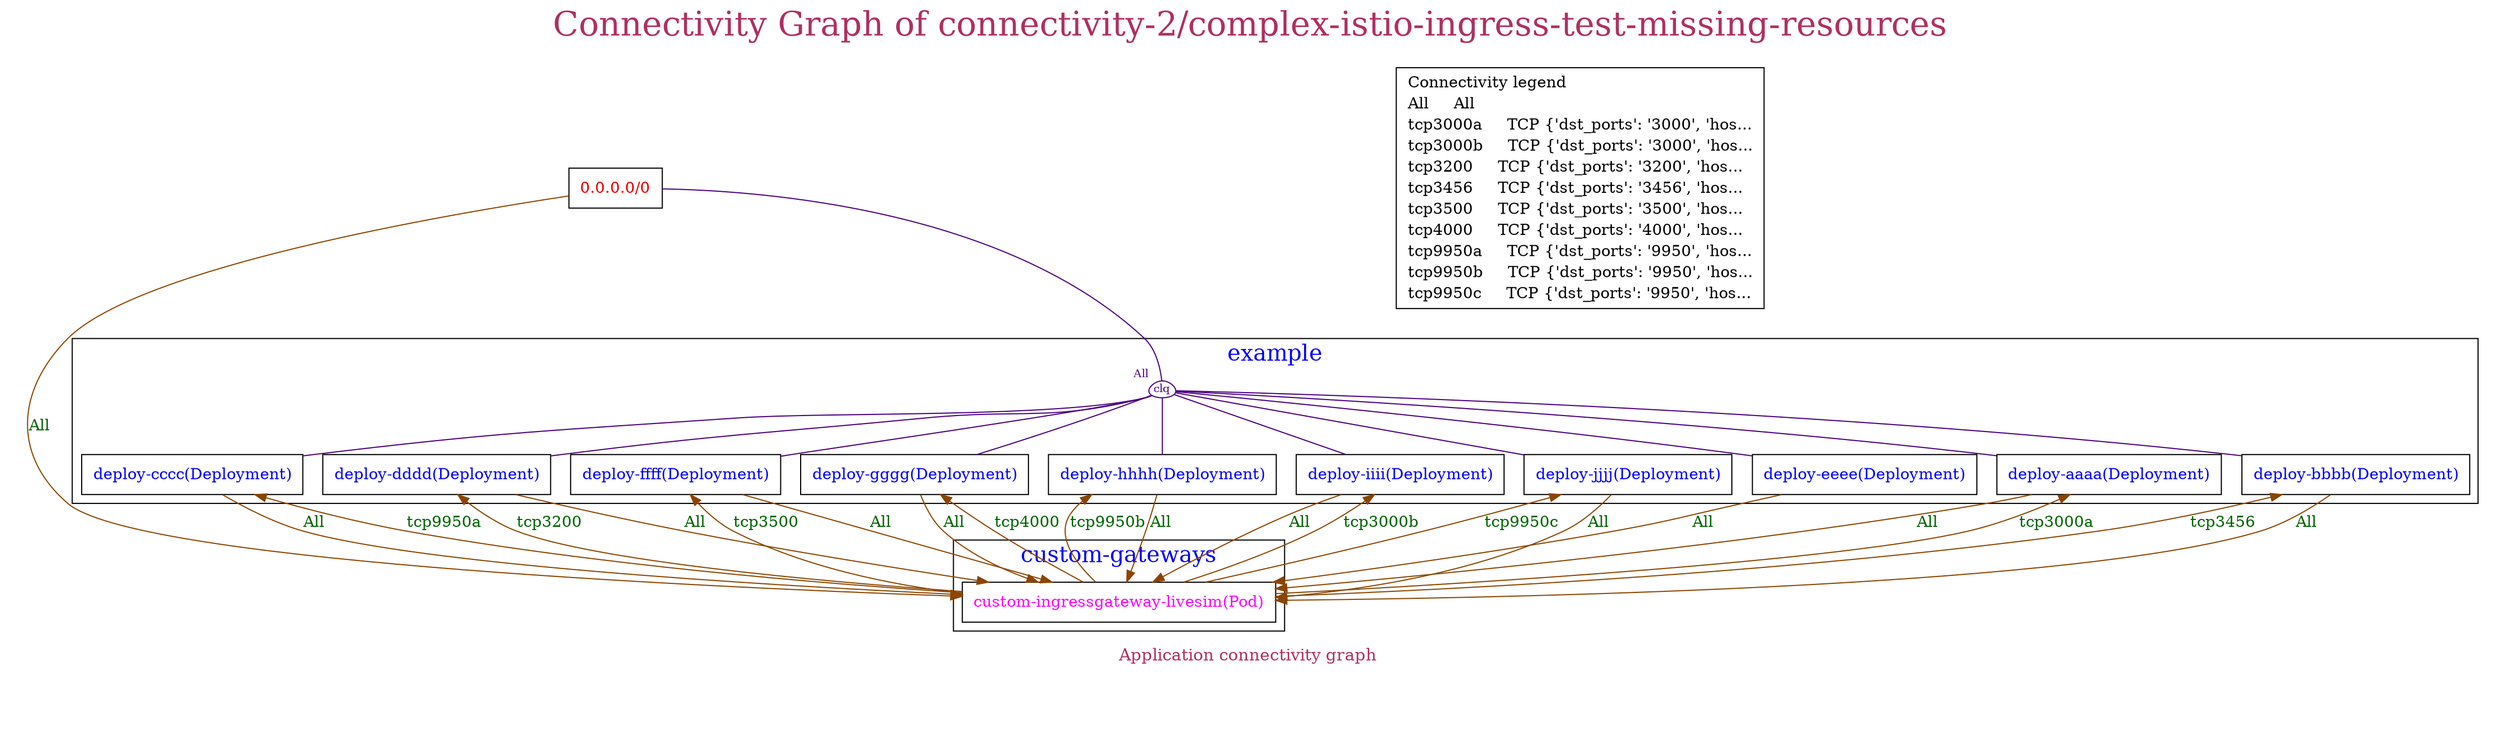 // The Connectivity Graph of connectivity-2/complex-istio-ingress-test-missing-resources
digraph {
	label="Connectivity Graph of connectivity-2/complex-istio-ingress-test-missing-resources"	labelloc = "t"
	fontsize=30
	fontcolor=maroon
	subgraph cluster_map_explanation {
	dict_box [label=<<table border="0" cellspacing="0"><tr><td  align="text">Connectivity legend<br align="left" /></td></tr><tr><td align="text" tooltip="All" href="bogus">All     All<br align="left" /></td></tr><tr><td align="text" tooltip="TCP {'dst_ports': '3000', 'hosts': 'aaaa.y.z'},{'dst_ports': '3000', 'hosts': 'ooo.y.z', 'paths': '/aaaa(/*)?'}" href="bogus">tcp3000a     TCP {'dst_ports': '3000', 'hos...<br align="left" /></td></tr><tr><td align="text" tooltip="TCP {'dst_ports': '3000', 'hosts': 'iiii.y.z'},{'dst_ports': '3000', 'hosts': 'ooo.y.z', 'paths': '/iiii(/*)?'}" href="bogus">tcp3000b     TCP {'dst_ports': '3000', 'hos...<br align="left" /></td></tr><tr><td align="text" tooltip="TCP {'dst_ports': '3200', 'hosts': 'dddd.y.z'},{'dst_ports': '3200', 'hosts': 'ooo.y.z', 'paths': '/dddd(/*)?'}" href="bogus">tcp3200     TCP {'dst_ports': '3200', 'hos...<br align="left" /></td></tr><tr><td align="text" tooltip="TCP {'dst_ports': '3456', 'hosts': 'bbbb.y.z'},{'dst_ports': '3456', 'hosts': 'ooo.y.z', 'paths': '/bbbb(/*)?'}" href="bogus">tcp3456     TCP {'dst_ports': '3456', 'hos...<br align="left" /></td></tr><tr><td align="text" tooltip="TCP {'dst_ports': '3500', 'hosts': 'ffff.y.z'},{'dst_ports': '3500', 'hosts': 'ooo.y.z', 'paths': '/ffff(/*)?'}" href="bogus">tcp3500     TCP {'dst_ports': '3500', 'hos...<br align="left" /></td></tr><tr><td align="text" tooltip="TCP {'dst_ports': '4000', 'hosts': 'gggg.y.z'},{'dst_ports': '4000', 'hosts': 'ooo.y.z', 'paths': '/gggg(/*)?'}" href="bogus">tcp4000     TCP {'dst_ports': '4000', 'hos...<br align="left" /></td></tr><tr><td align="text" tooltip="TCP {'dst_ports': '9950', 'hosts': 'cccc.y.z'},{'dst_ports': '9950', 'hosts': 'ooo.y.z', 'paths': '/cccc(/*)?'}" href="bogus">tcp9950a     TCP {'dst_ports': '9950', 'hos...<br align="left" /></td></tr><tr><td align="text" tooltip="TCP {'dst_ports': '9950', 'hosts': 'hhhh.y.z'},{'dst_ports': '9950', 'hosts': 'ooo.y.z', 'paths': '/hhhh(/*)?'}" href="bogus">tcp9950b     TCP {'dst_ports': '9950', 'hos...<br align="left" /></td></tr><tr><td align="text" tooltip="TCP {'dst_ports': '9950', 'hosts': 'jjjj.y.z'},{'dst_ports': '9950', 'hosts': 'ooo.y.z', 'paths': '/jjjj(/*)?'}" href="bogus">tcp9950c     TCP {'dst_ports': '9950', 'hos...<br align="left" /></td></tr></table>> shape=box]
	"0.0.0.0/0" [label=<<table border="0" cellspacing="0"><tr><td>0.0.0.0/0</td></tr></table>> shape=box fontcolor=red2 tooltip="IP Block"]
subgraph cluster_custom_gateways_namespace{
	label="custom-gateways"
	fontsize=20
	fontcolor=blue
	tooltip="Namespace"
	"custom-gateways/custom-ingressgateway-livesim(Pod)" [label=<<table border="0" cellspacing="0"><tr><td>custom-ingressgateway-livesim(Pod)</td></tr></table>> shape=box fontcolor=magenta tooltip="Automatically added workload"]
}
subgraph cluster_example_namespace{
	label="example"
	fontsize=20
	fontcolor=blue
	tooltip="Namespace"
	"clique_0" [shape=egg fontcolor=indigo color=indigo width=0.2 height=0.2 label=clq fontsize=10 margin=0  xlabel="All" tooltip="Traffic allowed between any two workloads connected to the CLIQUE:
All"]
	"example/deploy-aaaa(Deployment)" [label=<<table border="0" cellspacing="0"><tr><td>deploy-aaaa(Deployment)</td></tr></table>> shape=box fontcolor=blue tooltip="Workload"]
	"example/deploy-bbbb(Deployment)" [label=<<table border="0" cellspacing="0"><tr><td>deploy-bbbb(Deployment)</td></tr></table>> shape=box fontcolor=blue tooltip="Workload"]
	"example/deploy-cccc(Deployment)" [label=<<table border="0" cellspacing="0"><tr><td>deploy-cccc(Deployment)</td></tr></table>> shape=box fontcolor=blue tooltip="Workload"]
	"example/deploy-dddd(Deployment)" [label=<<table border="0" cellspacing="0"><tr><td>deploy-dddd(Deployment)</td></tr></table>> shape=box fontcolor=blue tooltip="Workload"]
	"example/deploy-eeee(Deployment)" [label=<<table border="0" cellspacing="0"><tr><td>deploy-eeee(Deployment)</td></tr></table>> shape=box fontcolor=blue tooltip="Workload"]
	"example/deploy-ffff(Deployment)" [label=<<table border="0" cellspacing="0"><tr><td>deploy-ffff(Deployment)</td></tr></table>> shape=box fontcolor=blue tooltip="Workload"]
	"example/deploy-gggg(Deployment)" [label=<<table border="0" cellspacing="0"><tr><td>deploy-gggg(Deployment)</td></tr></table>> shape=box fontcolor=blue tooltip="Workload"]
	"example/deploy-hhhh(Deployment)" [label=<<table border="0" cellspacing="0"><tr><td>deploy-hhhh(Deployment)</td></tr></table>> shape=box fontcolor=blue tooltip="Workload"]
	"example/deploy-iiii(Deployment)" [label=<<table border="0" cellspacing="0"><tr><td>deploy-iiii(Deployment)</td></tr></table>> shape=box fontcolor=blue tooltip="Workload"]
	"example/deploy-jjjj(Deployment)" [label=<<table border="0" cellspacing="0"><tr><td>deploy-jjjj(Deployment)</td></tr></table>> shape=box fontcolor=blue tooltip="Workload"]
}
	"0.0.0.0/0" -> "clique_0"[  color=indigo fontcolor=darkgreen dir=both arrowhead=none arrowtail=none]
	"0.0.0.0/0" -> "custom-gateways/custom-ingressgateway-livesim(Pod)"[label="All" labeltooltip="All" color=darkorange4 fontcolor=darkgreen dir=both arrowhead=normal arrowtail=none]
	"clique_0" -> "example/deploy-aaaa(Deployment)"[  color=indigo fontcolor=darkgreen dir=both arrowhead=none arrowtail=none]
	"clique_0" -> "example/deploy-bbbb(Deployment)"[  color=indigo fontcolor=darkgreen dir=both arrowhead=none arrowtail=none]
	"clique_0" -> "example/deploy-cccc(Deployment)"[  color=indigo fontcolor=darkgreen dir=both arrowhead=none arrowtail=none]
	"clique_0" -> "example/deploy-dddd(Deployment)"[  color=indigo fontcolor=darkgreen dir=both arrowhead=none arrowtail=none]
	"clique_0" -> "example/deploy-eeee(Deployment)"[  color=indigo fontcolor=darkgreen dir=both arrowhead=none arrowtail=none]
	"clique_0" -> "example/deploy-ffff(Deployment)"[  color=indigo fontcolor=darkgreen dir=both arrowhead=none arrowtail=none]
	"clique_0" -> "example/deploy-gggg(Deployment)"[  color=indigo fontcolor=darkgreen dir=both arrowhead=none arrowtail=none]
	"clique_0" -> "example/deploy-hhhh(Deployment)"[  color=indigo fontcolor=darkgreen dir=both arrowhead=none arrowtail=none]
	"clique_0" -> "example/deploy-iiii(Deployment)"[  color=indigo fontcolor=darkgreen dir=both arrowhead=none arrowtail=none]
	"clique_0" -> "example/deploy-jjjj(Deployment)"[  color=indigo fontcolor=darkgreen dir=both arrowhead=none arrowtail=none]
	"custom-gateways/custom-ingressgateway-livesim(Pod)" -> "example/deploy-aaaa(Deployment)"[label="tcp3000a" labeltooltip="TCP {'dst_ports': '3000', 'hosts': 'aaaa.y.z'},{'dst_ports': '3000', 'hosts': 'ooo.y.z', 'paths': '/aaaa(/*)?'}" color=darkorange4 fontcolor=darkgreen dir=both arrowhead=normal arrowtail=none]
	"custom-gateways/custom-ingressgateway-livesim(Pod)" -> "example/deploy-bbbb(Deployment)"[label="tcp3456" labeltooltip="TCP {'dst_ports': '3456', 'hosts': 'bbbb.y.z'},{'dst_ports': '3456', 'hosts': 'ooo.y.z', 'paths': '/bbbb(/*)?'}" color=darkorange4 fontcolor=darkgreen dir=both arrowhead=normal arrowtail=none]
	"custom-gateways/custom-ingressgateway-livesim(Pod)" -> "example/deploy-cccc(Deployment)"[label="tcp9950a" labeltooltip="TCP {'dst_ports': '9950', 'hosts': 'cccc.y.z'},{'dst_ports': '9950', 'hosts': 'ooo.y.z', 'paths': '/cccc(/*)?'}" color=darkorange4 fontcolor=darkgreen dir=both arrowhead=normal arrowtail=none]
	"custom-gateways/custom-ingressgateway-livesim(Pod)" -> "example/deploy-dddd(Deployment)"[label="tcp3200" labeltooltip="TCP {'dst_ports': '3200', 'hosts': 'dddd.y.z'},{'dst_ports': '3200', 'hosts': 'ooo.y.z', 'paths': '/dddd(/*)?'}" color=darkorange4 fontcolor=darkgreen dir=both arrowhead=normal arrowtail=none]
	"custom-gateways/custom-ingressgateway-livesim(Pod)" -> "example/deploy-ffff(Deployment)"[label="tcp3500" labeltooltip="TCP {'dst_ports': '3500', 'hosts': 'ffff.y.z'},{'dst_ports': '3500', 'hosts': 'ooo.y.z', 'paths': '/ffff(/*)?'}" color=darkorange4 fontcolor=darkgreen dir=both arrowhead=normal arrowtail=none]
	"custom-gateways/custom-ingressgateway-livesim(Pod)" -> "example/deploy-gggg(Deployment)"[label="tcp4000" labeltooltip="TCP {'dst_ports': '4000', 'hosts': 'gggg.y.z'},{'dst_ports': '4000', 'hosts': 'ooo.y.z', 'paths': '/gggg(/*)?'}" color=darkorange4 fontcolor=darkgreen dir=both arrowhead=normal arrowtail=none]
	"custom-gateways/custom-ingressgateway-livesim(Pod)" -> "example/deploy-hhhh(Deployment)"[label="tcp9950b" labeltooltip="TCP {'dst_ports': '9950', 'hosts': 'hhhh.y.z'},{'dst_ports': '9950', 'hosts': 'ooo.y.z', 'paths': '/hhhh(/*)?'}" color=darkorange4 fontcolor=darkgreen dir=both arrowhead=normal arrowtail=none]
	"custom-gateways/custom-ingressgateway-livesim(Pod)" -> "example/deploy-iiii(Deployment)"[label="tcp3000b" labeltooltip="TCP {'dst_ports': '3000', 'hosts': 'iiii.y.z'},{'dst_ports': '3000', 'hosts': 'ooo.y.z', 'paths': '/iiii(/*)?'}" color=darkorange4 fontcolor=darkgreen dir=both arrowhead=normal arrowtail=none]
	"custom-gateways/custom-ingressgateway-livesim(Pod)" -> "example/deploy-jjjj(Deployment)"[label="tcp9950c" labeltooltip="TCP {'dst_ports': '9950', 'hosts': 'jjjj.y.z'},{'dst_ports': '9950', 'hosts': 'ooo.y.z', 'paths': '/jjjj(/*)?'}" color=darkorange4 fontcolor=darkgreen dir=both arrowhead=normal arrowtail=none]
	"example/deploy-aaaa(Deployment)" -> "custom-gateways/custom-ingressgateway-livesim(Pod)"[label="All" labeltooltip="All" color=darkorange4 fontcolor=darkgreen dir=both arrowhead=normal arrowtail=none]
	"example/deploy-bbbb(Deployment)" -> "custom-gateways/custom-ingressgateway-livesim(Pod)"[label="All" labeltooltip="All" color=darkorange4 fontcolor=darkgreen dir=both arrowhead=normal arrowtail=none]
	"example/deploy-cccc(Deployment)" -> "custom-gateways/custom-ingressgateway-livesim(Pod)"[label="All" labeltooltip="All" color=darkorange4 fontcolor=darkgreen dir=both arrowhead=normal arrowtail=none]
	"example/deploy-dddd(Deployment)" -> "custom-gateways/custom-ingressgateway-livesim(Pod)"[label="All" labeltooltip="All" color=darkorange4 fontcolor=darkgreen dir=both arrowhead=normal arrowtail=none]
	"example/deploy-eeee(Deployment)" -> "custom-gateways/custom-ingressgateway-livesim(Pod)"[label="All" labeltooltip="All" color=darkorange4 fontcolor=darkgreen dir=both arrowhead=normal arrowtail=none]
	"example/deploy-ffff(Deployment)" -> "custom-gateways/custom-ingressgateway-livesim(Pod)"[label="All" labeltooltip="All" color=darkorange4 fontcolor=darkgreen dir=both arrowhead=normal arrowtail=none]
	"example/deploy-gggg(Deployment)" -> "custom-gateways/custom-ingressgateway-livesim(Pod)"[label="All" labeltooltip="All" color=darkorange4 fontcolor=darkgreen dir=both arrowhead=normal arrowtail=none]
	"example/deploy-hhhh(Deployment)" -> "custom-gateways/custom-ingressgateway-livesim(Pod)"[label="All" labeltooltip="All" color=darkorange4 fontcolor=darkgreen dir=both arrowhead=normal arrowtail=none]
	"example/deploy-iiii(Deployment)" -> "custom-gateways/custom-ingressgateway-livesim(Pod)"[label="All" labeltooltip="All" color=darkorange4 fontcolor=darkgreen dir=both arrowhead=normal arrowtail=none]
	"example/deploy-jjjj(Deployment)" -> "custom-gateways/custom-ingressgateway-livesim(Pod)"[label="All" labeltooltip="All" color=darkorange4 fontcolor=darkgreen dir=both arrowhead=normal arrowtail=none]
	color=white
	label=<<table border="0" cellspacing="0"><tr><td align="text" >Application connectivity graph <br align="left" /></td></tr><tr><td align="text" >  <br align="left" /></td></tr><tr><td align="text" >  <br align="left" /></td></tr></table>>
	labelloc = "b"
	fontsize=15
	fontcolor=maroon
	}
}
